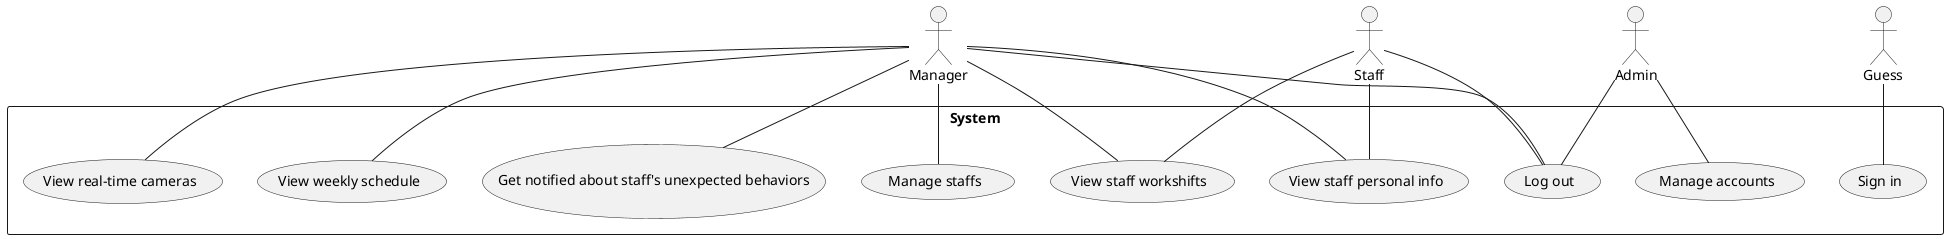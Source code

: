@startuml

:Manager: as Manager
:Guess: as Guess
:Staff: as Staff
:Admin: as Admin

rectangle System {
    (Sign in) as (UC01)
    (Log out) as (UC02)
    (View real-time cameras) as (UC03)
    (Manage staffs) as (UC04)
    (Get notified about staff's unexpected behaviors) as (UC05)
    (View weekly schedule) as (UC06)
    (View staff personal info) as (UC07)
    (View staff workshifts) as (UC08)
    (Manage accounts) as (UC09)
}

Guess -- UC01
Manager -- UC02
Manager -- UC03
Manager -- UC04
Manager -- UC05
Manager -- UC06
Manager -- UC07
Manager -- UC08
Staff -- UC02
Staff -- UC07
Staff -- UC08
Admin -- UC02
Admin -- UC09

@enduml